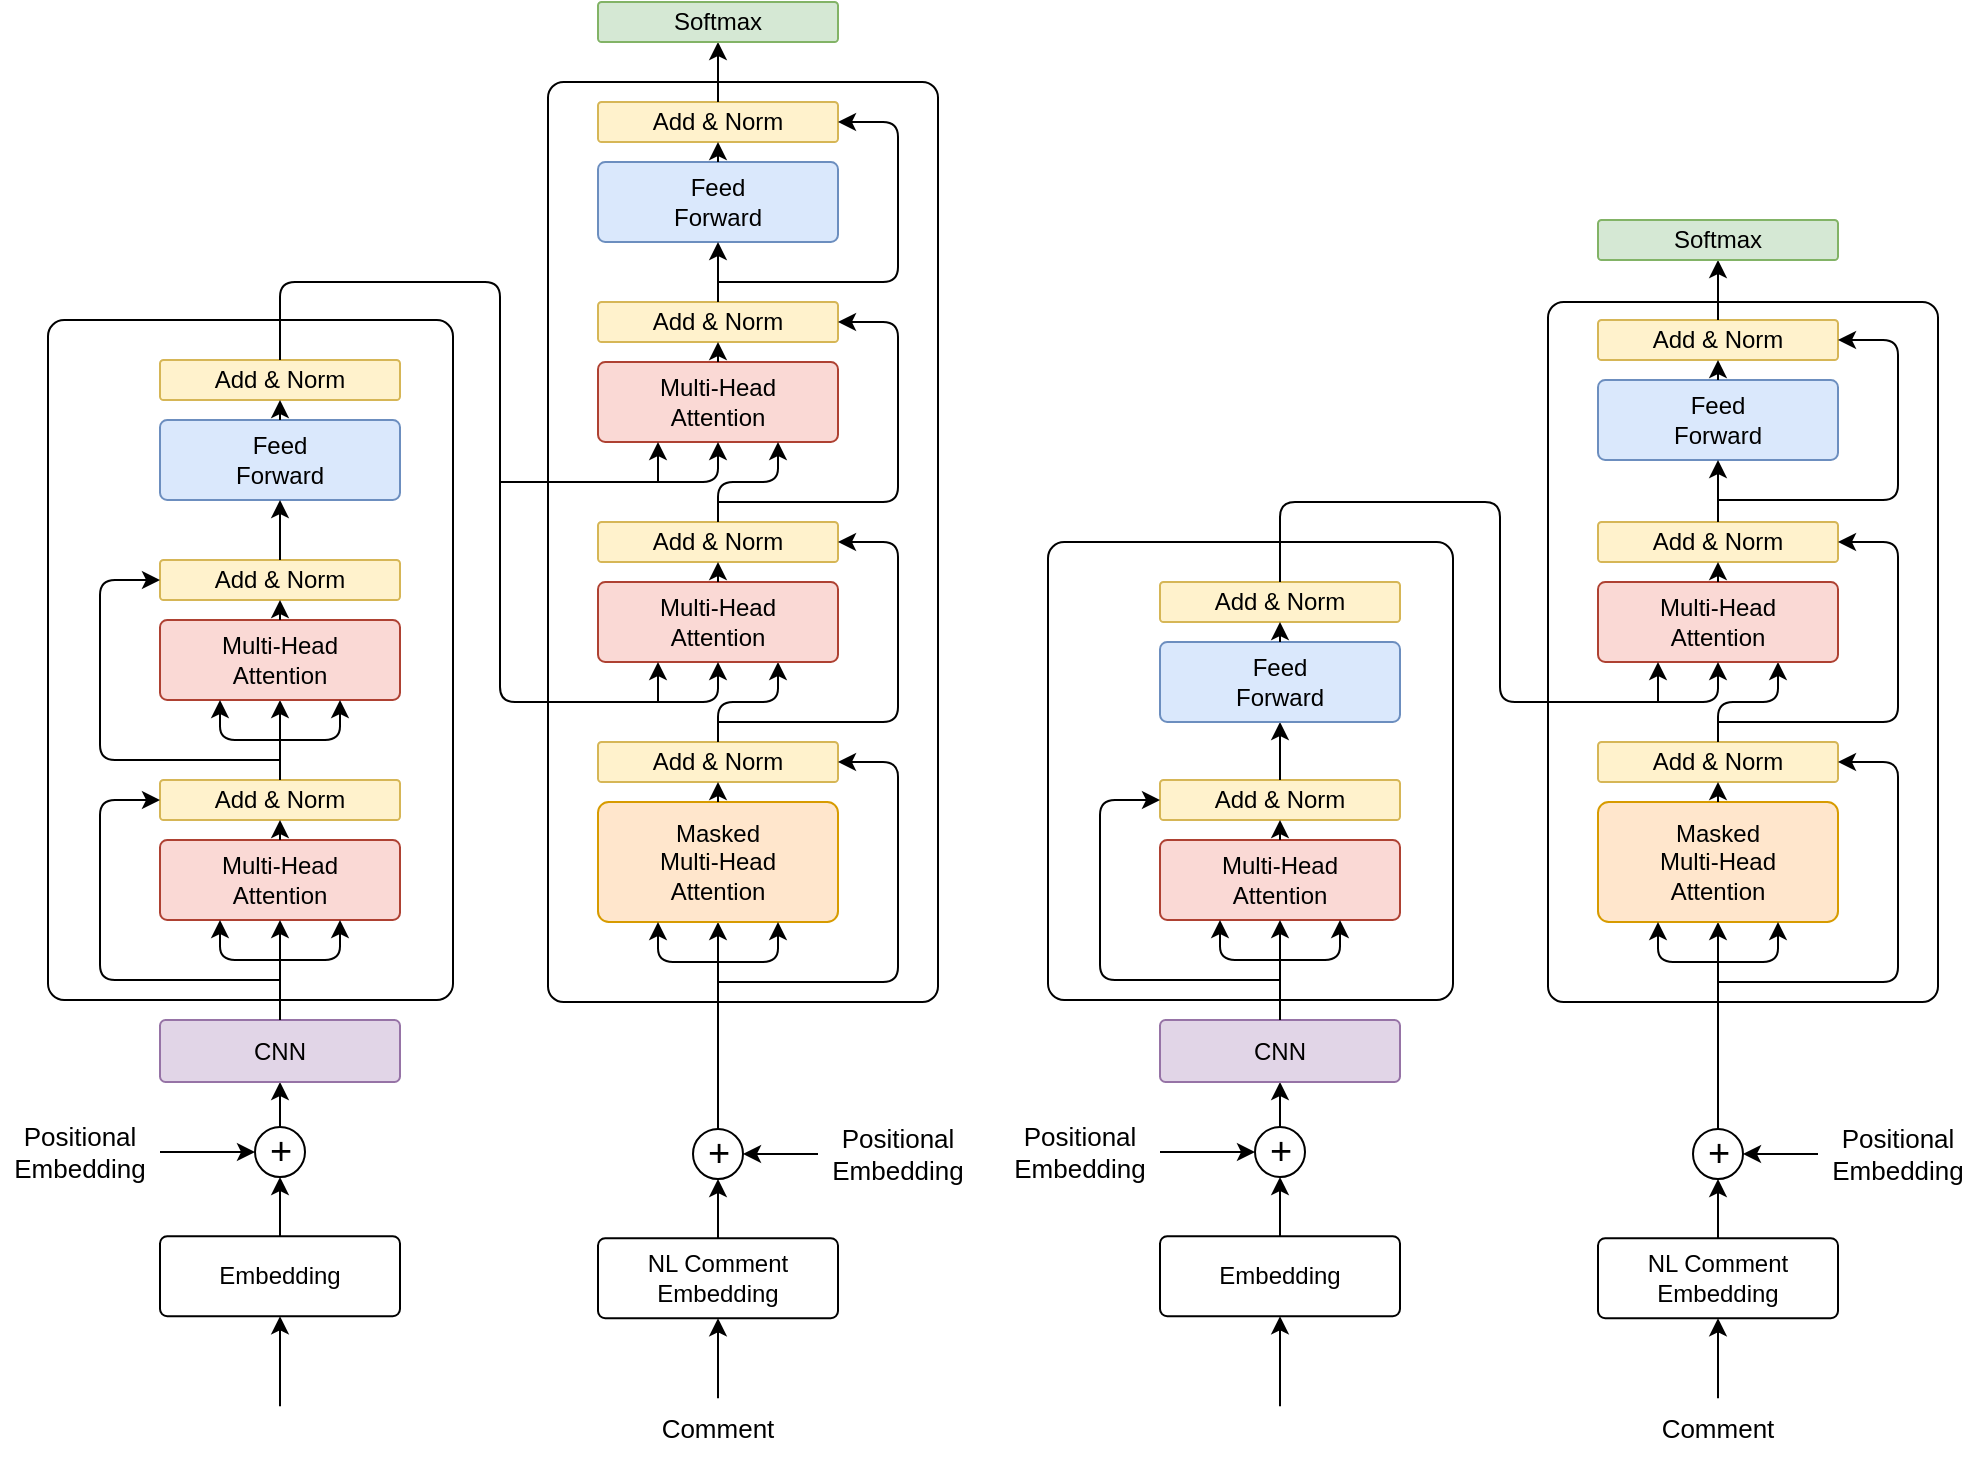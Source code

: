 <mxfile version="17.5.0" type="github">
  <diagram id="C5RBs43oDa-KdzZeNtuy" name="Page-1">
    <mxGraphModel dx="1037" dy="587" grid="1" gridSize="10" guides="1" tooltips="1" connect="1" arrows="1" fold="1" page="1" pageScale="1" pageWidth="827" pageHeight="1169" math="0" shadow="0">
      <root>
        <mxCell id="WIyWlLk6GJQsqaUBKTNV-0" />
        <mxCell id="WIyWlLk6GJQsqaUBKTNV-1" parent="WIyWlLk6GJQsqaUBKTNV-0" />
        <mxCell id="Qt7xFMzCx2u2yuGG2vqX-39" value="" style="rounded=1;whiteSpace=wrap;html=1;fontSize=13;arcSize=4;" parent="WIyWlLk6GJQsqaUBKTNV-1" vertex="1">
          <mxGeometry x="34" y="169" width="202.5" height="340" as="geometry" />
        </mxCell>
        <mxCell id="WIyWlLk6GJQsqaUBKTNV-8" value="" style="rounded=0;html=1;jettySize=auto;orthogonalLoop=1;fontSize=11;endArrow=none;endFill=0;endSize=8;strokeWidth=1;shadow=0;labelBackgroundColor=none;edgeStyle=orthogonalEdgeStyle;startArrow=classic;startFill=1;exitX=0.5;exitY=1;exitDx=0;exitDy=0;" parent="WIyWlLk6GJQsqaUBKTNV-1" source="Qt7xFMzCx2u2yuGG2vqX-2" target="WIyWlLk6GJQsqaUBKTNV-11" edge="1">
          <mxGeometry x="0.333" y="20" relative="1" as="geometry">
            <mxPoint as="offset" />
            <mxPoint x="150" y="615" as="sourcePoint" />
          </mxGeometry>
        </mxCell>
        <mxCell id="WIyWlLk6GJQsqaUBKTNV-11" value="Embedding" style="rounded=1;whiteSpace=wrap;html=1;fontSize=12;glass=0;strokeWidth=1;shadow=0;arcSize=9;" parent="WIyWlLk6GJQsqaUBKTNV-1" vertex="1">
          <mxGeometry x="90" y="627.13" width="120" height="40" as="geometry" />
        </mxCell>
        <mxCell id="Qt7xFMzCx2u2yuGG2vqX-2" value="&lt;font style=&quot;font-size: 19px&quot;&gt;+&lt;/font&gt;" style="ellipse;whiteSpace=wrap;html=1;aspect=fixed;" parent="WIyWlLk6GJQsqaUBKTNV-1" vertex="1">
          <mxGeometry x="137.5" y="572.5" width="25" height="25" as="geometry" />
        </mxCell>
        <mxCell id="Qt7xFMzCx2u2yuGG2vqX-3" value="&lt;div style=&quot;font-size: 13px;&quot;&gt;&lt;span style=&quot;font-size: 13px;&quot;&gt;Positional&lt;/span&gt;&lt;/div&gt;&lt;div style=&quot;font-size: 13px;&quot;&gt;&lt;span style=&quot;font-size: 13px;&quot;&gt;Embedding&lt;/span&gt;&lt;/div&gt;" style="text;html=1;strokeColor=none;fillColor=none;align=center;verticalAlign=middle;whiteSpace=wrap;rounded=0;fontSize=13;" parent="WIyWlLk6GJQsqaUBKTNV-1" vertex="1">
          <mxGeometry x="10" y="570" width="80" height="30" as="geometry" />
        </mxCell>
        <mxCell id="Qt7xFMzCx2u2yuGG2vqX-4" value="" style="endArrow=classic;html=1;rounded=0;fontSize=13;entryX=0;entryY=0.5;entryDx=0;entryDy=0;exitX=1;exitY=0.5;exitDx=0;exitDy=0;" parent="WIyWlLk6GJQsqaUBKTNV-1" source="Qt7xFMzCx2u2yuGG2vqX-3" target="Qt7xFMzCx2u2yuGG2vqX-2" edge="1">
          <mxGeometry width="50" height="50" relative="1" as="geometry">
            <mxPoint y="655" as="sourcePoint" />
            <mxPoint x="50" y="605" as="targetPoint" />
          </mxGeometry>
        </mxCell>
        <mxCell id="Qt7xFMzCx2u2yuGG2vqX-5" value="" style="endArrow=classic;html=1;rounded=0;fontSize=13;exitX=0.5;exitY=0;exitDx=0;exitDy=0;entryX=0.5;entryY=1;entryDx=0;entryDy=0;" parent="WIyWlLk6GJQsqaUBKTNV-1" source="Qt7xFMzCx2u2yuGG2vqX-2" target="Qt7xFMzCx2u2yuGG2vqX-6" edge="1">
          <mxGeometry width="50" height="50" relative="1" as="geometry">
            <mxPoint x="180" y="609" as="sourcePoint" />
            <mxPoint x="150" y="549" as="targetPoint" />
          </mxGeometry>
        </mxCell>
        <mxCell id="Qt7xFMzCx2u2yuGG2vqX-6" value="CNN" style="rounded=1;whiteSpace=wrap;html=1;fontSize=12;glass=0;strokeWidth=1;shadow=0;arcSize=9;imageHeight=24;fillColor=#e1d5e7;strokeColor=#9673a6;" parent="WIyWlLk6GJQsqaUBKTNV-1" vertex="1">
          <mxGeometry x="90" y="519" width="120" height="31" as="geometry" />
        </mxCell>
        <mxCell id="Qt7xFMzCx2u2yuGG2vqX-7" value="Multi-Head&lt;br&gt;Attention" style="rounded=1;whiteSpace=wrap;html=1;fontSize=12;glass=0;strokeWidth=1;shadow=0;arcSize=9;fillColor=#fad9d5;strokeColor=#ae4132;" parent="WIyWlLk6GJQsqaUBKTNV-1" vertex="1">
          <mxGeometry x="90" y="429" width="120" height="40" as="geometry" />
        </mxCell>
        <mxCell id="Qt7xFMzCx2u2yuGG2vqX-9" value="Add &amp;amp; Norm" style="rounded=1;whiteSpace=wrap;html=1;fontSize=12;glass=0;strokeWidth=1;shadow=0;arcSize=9;fillColor=#fff2cc;strokeColor=#d6b656;" parent="WIyWlLk6GJQsqaUBKTNV-1" vertex="1">
          <mxGeometry x="90" y="399" width="120" height="20" as="geometry" />
        </mxCell>
        <mxCell id="Qt7xFMzCx2u2yuGG2vqX-12" value="" style="endArrow=classic;html=1;rounded=0;fontSize=13;exitX=0.5;exitY=0;exitDx=0;exitDy=0;entryX=0.5;entryY=1;entryDx=0;entryDy=0;" parent="WIyWlLk6GJQsqaUBKTNV-1" source="Qt7xFMzCx2u2yuGG2vqX-6" target="Qt7xFMzCx2u2yuGG2vqX-7" edge="1">
          <mxGeometry width="50" height="50" relative="1" as="geometry">
            <mxPoint x="140" y="509" as="sourcePoint" />
            <mxPoint x="190" y="459" as="targetPoint" />
          </mxGeometry>
        </mxCell>
        <mxCell id="Qt7xFMzCx2u2yuGG2vqX-13" value="" style="endArrow=classic;html=1;rounded=0;fontSize=13;exitX=0.5;exitY=0;exitDx=0;exitDy=0;entryX=0.5;entryY=1;entryDx=0;entryDy=0;" parent="WIyWlLk6GJQsqaUBKTNV-1" source="Qt7xFMzCx2u2yuGG2vqX-7" target="Qt7xFMzCx2u2yuGG2vqX-9" edge="1">
          <mxGeometry width="50" height="50" relative="1" as="geometry">
            <mxPoint x="140" y="509" as="sourcePoint" />
            <mxPoint x="190" y="459" as="targetPoint" />
          </mxGeometry>
        </mxCell>
        <mxCell id="Qt7xFMzCx2u2yuGG2vqX-18" value="" style="endArrow=classic;html=1;rounded=0;fontSize=13;exitX=0.5;exitY=0;exitDx=0;exitDy=0;entryX=0.5;entryY=1;entryDx=0;entryDy=0;" parent="WIyWlLk6GJQsqaUBKTNV-1" source="Qt7xFMzCx2u2yuGG2vqX-9" target="Qt7xFMzCx2u2yuGG2vqX-28" edge="1">
          <mxGeometry width="50" height="50" relative="1" as="geometry">
            <mxPoint x="240" y="379" as="sourcePoint" />
            <mxPoint x="150" y="369" as="targetPoint" />
          </mxGeometry>
        </mxCell>
        <mxCell id="Qt7xFMzCx2u2yuGG2vqX-19" value="" style="endArrow=classic;html=1;rounded=1;fontSize=13;entryX=0;entryY=0.5;entryDx=0;entryDy=0;arcSize=15;" parent="WIyWlLk6GJQsqaUBKTNV-1" target="Qt7xFMzCx2u2yuGG2vqX-9" edge="1">
          <mxGeometry width="50" height="50" relative="1" as="geometry">
            <mxPoint x="150" y="499" as="sourcePoint" />
            <mxPoint x="180" y="409" as="targetPoint" />
            <Array as="points">
              <mxPoint x="60" y="499" />
              <mxPoint x="60" y="409" />
            </Array>
          </mxGeometry>
        </mxCell>
        <mxCell id="Qt7xFMzCx2u2yuGG2vqX-21" value="Feed&lt;br&gt;Forward" style="rounded=1;whiteSpace=wrap;html=1;fontSize=12;glass=0;strokeWidth=1;shadow=0;arcSize=9;fillColor=#dae8fc;strokeColor=#6c8ebf;" parent="WIyWlLk6GJQsqaUBKTNV-1" vertex="1">
          <mxGeometry x="90" y="219" width="120" height="40" as="geometry" />
        </mxCell>
        <mxCell id="Qt7xFMzCx2u2yuGG2vqX-22" value="Add &amp;amp; Norm" style="rounded=1;whiteSpace=wrap;html=1;fontSize=12;glass=0;strokeWidth=1;shadow=0;arcSize=9;fillColor=#fff2cc;strokeColor=#d6b656;" parent="WIyWlLk6GJQsqaUBKTNV-1" vertex="1">
          <mxGeometry x="90" y="189" width="120" height="20" as="geometry" />
        </mxCell>
        <mxCell id="Qt7xFMzCx2u2yuGG2vqX-23" value="" style="endArrow=classic;html=1;rounded=0;fontSize=13;exitX=0.5;exitY=0;exitDx=0;exitDy=0;entryX=0.5;entryY=1;entryDx=0;entryDy=0;startSize=2;" parent="WIyWlLk6GJQsqaUBKTNV-1" source="Qt7xFMzCx2u2yuGG2vqX-21" target="Qt7xFMzCx2u2yuGG2vqX-22" edge="1">
          <mxGeometry width="50" height="50" relative="1" as="geometry">
            <mxPoint x="140" y="299" as="sourcePoint" />
            <mxPoint x="190" y="249" as="targetPoint" />
          </mxGeometry>
        </mxCell>
        <mxCell id="Qt7xFMzCx2u2yuGG2vqX-25" value="" style="endArrow=classic;html=1;rounded=1;fontSize=13;entryX=0.75;entryY=1;entryDx=0;entryDy=0;arcSize=15;" parent="WIyWlLk6GJQsqaUBKTNV-1" target="Qt7xFMzCx2u2yuGG2vqX-7" edge="1">
          <mxGeometry width="50" height="50" relative="1" as="geometry">
            <mxPoint x="150" y="489" as="sourcePoint" />
            <mxPoint x="200" y="489" as="targetPoint" />
            <Array as="points">
              <mxPoint x="180" y="489" />
            </Array>
          </mxGeometry>
        </mxCell>
        <mxCell id="Qt7xFMzCx2u2yuGG2vqX-27" value="" style="endArrow=classic;html=1;rounded=1;fontSize=13;entryX=0.25;entryY=1;entryDx=0;entryDy=0;arcSize=15;" parent="WIyWlLk6GJQsqaUBKTNV-1" target="Qt7xFMzCx2u2yuGG2vqX-7" edge="1">
          <mxGeometry width="50" height="50" relative="1" as="geometry">
            <mxPoint x="150" y="489" as="sourcePoint" />
            <mxPoint x="150" y="469" as="targetPoint" />
            <Array as="points">
              <mxPoint x="120" y="489" />
            </Array>
          </mxGeometry>
        </mxCell>
        <mxCell id="Qt7xFMzCx2u2yuGG2vqX-28" value="Multi-Head&lt;br&gt;Attention" style="rounded=1;whiteSpace=wrap;html=1;fontSize=12;glass=0;strokeWidth=1;shadow=0;arcSize=9;fillColor=#fad9d5;strokeColor=#ae4132;" parent="WIyWlLk6GJQsqaUBKTNV-1" vertex="1">
          <mxGeometry x="90" y="319" width="120" height="40" as="geometry" />
        </mxCell>
        <mxCell id="Qt7xFMzCx2u2yuGG2vqX-29" value="Add &amp;amp; Norm" style="rounded=1;whiteSpace=wrap;html=1;fontSize=12;glass=0;strokeWidth=1;shadow=0;arcSize=9;fillColor=#fff2cc;strokeColor=#d6b656;" parent="WIyWlLk6GJQsqaUBKTNV-1" vertex="1">
          <mxGeometry x="90" y="289" width="120" height="20" as="geometry" />
        </mxCell>
        <mxCell id="Qt7xFMzCx2u2yuGG2vqX-30" value="" style="endArrow=classic;html=1;rounded=0;fontSize=13;exitX=0.5;exitY=0;exitDx=0;exitDy=0;entryX=0.5;entryY=1;entryDx=0;entryDy=0;" parent="WIyWlLk6GJQsqaUBKTNV-1" source="Qt7xFMzCx2u2yuGG2vqX-28" target="Qt7xFMzCx2u2yuGG2vqX-29" edge="1">
          <mxGeometry width="50" height="50" relative="1" as="geometry">
            <mxPoint x="140" y="399" as="sourcePoint" />
            <mxPoint x="190" y="349" as="targetPoint" />
          </mxGeometry>
        </mxCell>
        <mxCell id="Qt7xFMzCx2u2yuGG2vqX-31" value="" style="endArrow=classic;html=1;rounded=0;fontSize=13;exitX=0.5;exitY=0;exitDx=0;exitDy=0;entryX=0.5;entryY=1;entryDx=0;entryDy=0;" parent="WIyWlLk6GJQsqaUBKTNV-1" source="Qt7xFMzCx2u2yuGG2vqX-29" target="Qt7xFMzCx2u2yuGG2vqX-21" edge="1">
          <mxGeometry width="50" height="50" relative="1" as="geometry">
            <mxPoint x="240" y="269" as="sourcePoint" />
            <mxPoint x="150" y="259" as="targetPoint" />
          </mxGeometry>
        </mxCell>
        <mxCell id="Qt7xFMzCx2u2yuGG2vqX-32" value="" style="endArrow=classic;html=1;rounded=1;fontSize=13;entryX=0;entryY=0.5;entryDx=0;entryDy=0;arcSize=15;" parent="WIyWlLk6GJQsqaUBKTNV-1" target="Qt7xFMzCx2u2yuGG2vqX-29" edge="1">
          <mxGeometry width="50" height="50" relative="1" as="geometry">
            <mxPoint x="150" y="389" as="sourcePoint" />
            <mxPoint x="180" y="299" as="targetPoint" />
            <Array as="points">
              <mxPoint x="60" y="389" />
              <mxPoint x="60" y="299" />
            </Array>
          </mxGeometry>
        </mxCell>
        <mxCell id="Qt7xFMzCx2u2yuGG2vqX-33" value="" style="endArrow=classic;html=1;rounded=1;fontSize=13;entryX=0.75;entryY=1;entryDx=0;entryDy=0;arcSize=15;" parent="WIyWlLk6GJQsqaUBKTNV-1" target="Qt7xFMzCx2u2yuGG2vqX-28" edge="1">
          <mxGeometry width="50" height="50" relative="1" as="geometry">
            <mxPoint x="150" y="379" as="sourcePoint" />
            <mxPoint x="200" y="379" as="targetPoint" />
            <Array as="points">
              <mxPoint x="180" y="379" />
            </Array>
          </mxGeometry>
        </mxCell>
        <mxCell id="Qt7xFMzCx2u2yuGG2vqX-34" value="" style="endArrow=classic;html=1;rounded=1;fontSize=13;entryX=0.25;entryY=1;entryDx=0;entryDy=0;arcSize=15;" parent="WIyWlLk6GJQsqaUBKTNV-1" target="Qt7xFMzCx2u2yuGG2vqX-28" edge="1">
          <mxGeometry width="50" height="50" relative="1" as="geometry">
            <mxPoint x="150" y="379" as="sourcePoint" />
            <mxPoint x="150" y="359" as="targetPoint" />
            <Array as="points">
              <mxPoint x="120" y="379" />
            </Array>
          </mxGeometry>
        </mxCell>
        <mxCell id="Qt7xFMzCx2u2yuGG2vqX-38" value="" style="endArrow=classic;html=1;rounded=0;fontSize=13;" parent="WIyWlLk6GJQsqaUBKTNV-1" target="WIyWlLk6GJQsqaUBKTNV-11" edge="1">
          <mxGeometry width="50" height="50" relative="1" as="geometry">
            <mxPoint x="150" y="712.13" as="sourcePoint" />
            <mxPoint x="210" y="562.13" as="targetPoint" />
          </mxGeometry>
        </mxCell>
        <mxCell id="Qt7xFMzCx2u2yuGG2vqX-60" value="" style="rounded=1;whiteSpace=wrap;html=1;fontSize=13;arcSize=4;" parent="WIyWlLk6GJQsqaUBKTNV-1" vertex="1">
          <mxGeometry x="284" y="50" width="195" height="460" as="geometry" />
        </mxCell>
        <mxCell id="Qt7xFMzCx2u2yuGG2vqX-61" value="" style="rounded=0;html=1;jettySize=auto;orthogonalLoop=1;fontSize=11;endArrow=none;endFill=0;endSize=8;strokeWidth=1;shadow=0;labelBackgroundColor=none;edgeStyle=orthogonalEdgeStyle;startArrow=classic;startFill=1;exitX=0.5;exitY=1;exitDx=0;exitDy=0;" parent="WIyWlLk6GJQsqaUBKTNV-1" source="Qt7xFMzCx2u2yuGG2vqX-63" target="Qt7xFMzCx2u2yuGG2vqX-62" edge="1">
          <mxGeometry x="0.333" y="20" relative="1" as="geometry">
            <mxPoint as="offset" />
            <mxPoint x="369" y="616" as="sourcePoint" />
          </mxGeometry>
        </mxCell>
        <mxCell id="Qt7xFMzCx2u2yuGG2vqX-62" value="NL Comment&lt;br&gt;Embedding" style="rounded=1;whiteSpace=wrap;html=1;fontSize=12;glass=0;strokeWidth=1;shadow=0;arcSize=9;" parent="WIyWlLk6GJQsqaUBKTNV-1" vertex="1">
          <mxGeometry x="309" y="628.13" width="120" height="40" as="geometry" />
        </mxCell>
        <mxCell id="Qt7xFMzCx2u2yuGG2vqX-63" value="&lt;font style=&quot;font-size: 19px&quot;&gt;+&lt;/font&gt;" style="ellipse;whiteSpace=wrap;html=1;aspect=fixed;" parent="WIyWlLk6GJQsqaUBKTNV-1" vertex="1">
          <mxGeometry x="356.5" y="573.5" width="25" height="25" as="geometry" />
        </mxCell>
        <mxCell id="Qt7xFMzCx2u2yuGG2vqX-64" value="&lt;div style=&quot;font-size: 13px;&quot;&gt;&lt;span style=&quot;font-size: 13px;&quot;&gt;Positional&lt;/span&gt;&lt;/div&gt;&lt;div style=&quot;font-size: 13px;&quot;&gt;&lt;span style=&quot;font-size: 13px;&quot;&gt;Embedding&lt;/span&gt;&lt;/div&gt;" style="text;html=1;strokeColor=none;fillColor=none;align=center;verticalAlign=middle;whiteSpace=wrap;rounded=0;fontSize=13;" parent="WIyWlLk6GJQsqaUBKTNV-1" vertex="1">
          <mxGeometry x="419" y="571" width="80" height="30" as="geometry" />
        </mxCell>
        <mxCell id="Qt7xFMzCx2u2yuGG2vqX-65" value="" style="endArrow=classic;html=1;rounded=0;fontSize=13;entryX=1;entryY=0.5;entryDx=0;entryDy=0;exitX=0;exitY=0.5;exitDx=0;exitDy=0;" parent="WIyWlLk6GJQsqaUBKTNV-1" source="Qt7xFMzCx2u2yuGG2vqX-64" target="Qt7xFMzCx2u2yuGG2vqX-63" edge="1">
          <mxGeometry width="50" height="50" relative="1" as="geometry">
            <mxPoint x="219" y="656" as="sourcePoint" />
            <mxPoint x="269" y="606" as="targetPoint" />
          </mxGeometry>
        </mxCell>
        <mxCell id="Qt7xFMzCx2u2yuGG2vqX-66" value="" style="endArrow=classic;html=1;rounded=0;fontSize=13;exitX=0.5;exitY=0;exitDx=0;exitDy=0;entryX=0.5;entryY=1;entryDx=0;entryDy=0;" parent="WIyWlLk6GJQsqaUBKTNV-1" source="Qt7xFMzCx2u2yuGG2vqX-63" target="Qt7xFMzCx2u2yuGG2vqX-68" edge="1">
          <mxGeometry width="50" height="50" relative="1" as="geometry">
            <mxPoint x="399" y="610" as="sourcePoint" />
            <mxPoint x="369" y="560" as="targetPoint" />
          </mxGeometry>
        </mxCell>
        <mxCell id="Qt7xFMzCx2u2yuGG2vqX-68" value="Masked&lt;br&gt;Multi-Head&lt;br&gt;Attention" style="rounded=1;whiteSpace=wrap;html=1;fontSize=12;glass=0;strokeWidth=1;shadow=0;arcSize=9;fillColor=#ffe6cc;strokeColor=#d79b00;" parent="WIyWlLk6GJQsqaUBKTNV-1" vertex="1">
          <mxGeometry x="309" y="410" width="120" height="60" as="geometry" />
        </mxCell>
        <mxCell id="Qt7xFMzCx2u2yuGG2vqX-69" value="Add &amp;amp; Norm" style="rounded=1;whiteSpace=wrap;html=1;fontSize=12;glass=0;strokeWidth=1;shadow=0;arcSize=9;fillColor=#fff2cc;strokeColor=#d6b656;" parent="WIyWlLk6GJQsqaUBKTNV-1" vertex="1">
          <mxGeometry x="309" y="380" width="120" height="20" as="geometry" />
        </mxCell>
        <mxCell id="Qt7xFMzCx2u2yuGG2vqX-71" value="" style="endArrow=classic;html=1;rounded=0;fontSize=13;exitX=0.5;exitY=0;exitDx=0;exitDy=0;entryX=0.5;entryY=1;entryDx=0;entryDy=0;" parent="WIyWlLk6GJQsqaUBKTNV-1" source="Qt7xFMzCx2u2yuGG2vqX-68" target="Qt7xFMzCx2u2yuGG2vqX-69" edge="1">
          <mxGeometry width="50" height="50" relative="1" as="geometry">
            <mxPoint x="369" y="410" as="sourcePoint" />
            <mxPoint x="409" y="440" as="targetPoint" />
          </mxGeometry>
        </mxCell>
        <mxCell id="Qt7xFMzCx2u2yuGG2vqX-72" value="" style="endArrow=classic;html=1;rounded=1;fontSize=13;exitX=0.5;exitY=0;exitDx=0;exitDy=0;entryX=0.75;entryY=1;entryDx=0;entryDy=0;arcSize=15;" parent="WIyWlLk6GJQsqaUBKTNV-1" source="Qt7xFMzCx2u2yuGG2vqX-69" target="Qt7xFMzCx2u2yuGG2vqX-79" edge="1">
          <mxGeometry width="50" height="50" relative="1" as="geometry">
            <mxPoint x="459" y="360" as="sourcePoint" />
            <mxPoint x="369" y="350" as="targetPoint" />
            <Array as="points">
              <mxPoint x="369" y="360" />
              <mxPoint x="399" y="360" />
            </Array>
          </mxGeometry>
        </mxCell>
        <mxCell id="Qt7xFMzCx2u2yuGG2vqX-73" value="" style="endArrow=classic;html=1;rounded=1;fontSize=13;entryX=1;entryY=0.5;entryDx=0;entryDy=0;arcSize=15;" parent="WIyWlLk6GJQsqaUBKTNV-1" target="Qt7xFMzCx2u2yuGG2vqX-69" edge="1">
          <mxGeometry width="50" height="50" relative="1" as="geometry">
            <mxPoint x="369.0" y="500" as="sourcePoint" />
            <mxPoint x="399" y="410" as="targetPoint" />
            <Array as="points">
              <mxPoint x="459" y="500" />
              <mxPoint x="459" y="390" />
            </Array>
          </mxGeometry>
        </mxCell>
        <mxCell id="Qt7xFMzCx2u2yuGG2vqX-74" value="Feed&lt;br&gt;Forward" style="rounded=1;whiteSpace=wrap;html=1;fontSize=12;glass=0;strokeWidth=1;shadow=0;arcSize=9;fillColor=#dae8fc;strokeColor=#6c8ebf;" parent="WIyWlLk6GJQsqaUBKTNV-1" vertex="1">
          <mxGeometry x="309" y="90" width="120" height="40" as="geometry" />
        </mxCell>
        <mxCell id="Qt7xFMzCx2u2yuGG2vqX-75" value="Add &amp;amp; Norm" style="rounded=1;whiteSpace=wrap;html=1;fontSize=12;glass=0;strokeWidth=1;shadow=0;arcSize=9;fillColor=#fff2cc;strokeColor=#d6b656;" parent="WIyWlLk6GJQsqaUBKTNV-1" vertex="1">
          <mxGeometry x="309" y="60" width="120" height="20" as="geometry" />
        </mxCell>
        <mxCell id="Qt7xFMzCx2u2yuGG2vqX-76" value="" style="endArrow=classic;html=1;rounded=0;fontSize=13;exitX=0.5;exitY=0;exitDx=0;exitDy=0;entryX=0.5;entryY=1;entryDx=0;entryDy=0;" parent="WIyWlLk6GJQsqaUBKTNV-1" source="Qt7xFMzCx2u2yuGG2vqX-74" target="Qt7xFMzCx2u2yuGG2vqX-75" edge="1">
          <mxGeometry width="50" height="50" relative="1" as="geometry">
            <mxPoint x="359" y="170" as="sourcePoint" />
            <mxPoint x="409" y="120" as="targetPoint" />
          </mxGeometry>
        </mxCell>
        <mxCell id="Qt7xFMzCx2u2yuGG2vqX-77" value="" style="endArrow=classic;html=1;rounded=1;fontSize=13;entryX=0.75;entryY=1;entryDx=0;entryDy=0;arcSize=15;" parent="WIyWlLk6GJQsqaUBKTNV-1" target="Qt7xFMzCx2u2yuGG2vqX-68" edge="1">
          <mxGeometry width="50" height="50" relative="1" as="geometry">
            <mxPoint x="369.0" y="490" as="sourcePoint" />
            <mxPoint x="419" y="490" as="targetPoint" />
            <Array as="points">
              <mxPoint x="399" y="490" />
            </Array>
          </mxGeometry>
        </mxCell>
        <mxCell id="Qt7xFMzCx2u2yuGG2vqX-78" value="" style="endArrow=classic;html=1;rounded=1;fontSize=13;entryX=0.25;entryY=1;entryDx=0;entryDy=0;arcSize=15;" parent="WIyWlLk6GJQsqaUBKTNV-1" target="Qt7xFMzCx2u2yuGG2vqX-68" edge="1">
          <mxGeometry width="50" height="50" relative="1" as="geometry">
            <mxPoint x="369.0" y="490" as="sourcePoint" />
            <mxPoint x="369" y="470" as="targetPoint" />
            <Array as="points">
              <mxPoint x="339" y="490" />
            </Array>
          </mxGeometry>
        </mxCell>
        <mxCell id="Qt7xFMzCx2u2yuGG2vqX-79" value="Multi-Head&lt;br&gt;Attention" style="rounded=1;whiteSpace=wrap;html=1;fontSize=12;glass=0;strokeWidth=1;shadow=0;arcSize=9;fillColor=#fad9d5;strokeColor=#ae4132;" parent="WIyWlLk6GJQsqaUBKTNV-1" vertex="1">
          <mxGeometry x="309" y="300" width="120" height="40" as="geometry" />
        </mxCell>
        <mxCell id="Qt7xFMzCx2u2yuGG2vqX-80" value="Add &amp;amp; Norm" style="rounded=1;whiteSpace=wrap;html=1;fontSize=12;glass=0;strokeWidth=1;shadow=0;arcSize=9;fillColor=#fff2cc;strokeColor=#d6b656;" parent="WIyWlLk6GJQsqaUBKTNV-1" vertex="1">
          <mxGeometry x="309" y="270" width="120" height="20" as="geometry" />
        </mxCell>
        <mxCell id="Qt7xFMzCx2u2yuGG2vqX-81" value="" style="endArrow=classic;html=1;rounded=0;fontSize=13;exitX=0.5;exitY=0;exitDx=0;exitDy=0;entryX=0.5;entryY=1;entryDx=0;entryDy=0;" parent="WIyWlLk6GJQsqaUBKTNV-1" source="Qt7xFMzCx2u2yuGG2vqX-79" target="Qt7xFMzCx2u2yuGG2vqX-80" edge="1">
          <mxGeometry width="50" height="50" relative="1" as="geometry">
            <mxPoint x="359" y="380" as="sourcePoint" />
            <mxPoint x="409" y="330" as="targetPoint" />
          </mxGeometry>
        </mxCell>
        <mxCell id="Qt7xFMzCx2u2yuGG2vqX-83" value="" style="endArrow=classic;html=1;rounded=1;fontSize=13;arcSize=15;" parent="WIyWlLk6GJQsqaUBKTNV-1" edge="1">
          <mxGeometry width="50" height="50" relative="1" as="geometry">
            <mxPoint x="369.0" y="370" as="sourcePoint" />
            <mxPoint x="429" y="280" as="targetPoint" />
            <Array as="points">
              <mxPoint x="459" y="370" />
              <mxPoint x="459" y="280" />
            </Array>
          </mxGeometry>
        </mxCell>
        <mxCell id="Qt7xFMzCx2u2yuGG2vqX-85" value="" style="endArrow=classic;html=1;fontSize=13;exitX=0.5;exitY=0;exitDx=0;exitDy=0;entryX=0.5;entryY=1;entryDx=0;entryDy=0;edgeStyle=orthogonalEdgeStyle;rounded=1;arcSize=15;" parent="WIyWlLk6GJQsqaUBKTNV-1" source="Qt7xFMzCx2u2yuGG2vqX-22" target="Qt7xFMzCx2u2yuGG2vqX-79" edge="1">
          <mxGeometry width="50" height="50" relative="1" as="geometry">
            <mxPoint x="414.0" y="360" as="sourcePoint" />
            <mxPoint x="354" y="340" as="targetPoint" />
            <Array as="points">
              <mxPoint x="150" y="150" />
              <mxPoint x="260" y="150" />
              <mxPoint x="260" y="360" />
              <mxPoint x="369" y="360" />
            </Array>
          </mxGeometry>
        </mxCell>
        <mxCell id="Qt7xFMzCx2u2yuGG2vqX-86" value="" style="endArrow=classic;html=1;rounded=0;fontSize=13;exitX=0.5;exitY=0;exitDx=0;exitDy=0;" parent="WIyWlLk6GJQsqaUBKTNV-1" source="Qt7xFMzCx2u2yuGG2vqX-87" target="Qt7xFMzCx2u2yuGG2vqX-62" edge="1">
          <mxGeometry width="50" height="50" relative="1" as="geometry">
            <mxPoint x="369.0" y="713.13" as="sourcePoint" />
            <mxPoint x="429" y="563.13" as="targetPoint" />
          </mxGeometry>
        </mxCell>
        <mxCell id="Qt7xFMzCx2u2yuGG2vqX-87" value="Comment" style="text;html=1;strokeColor=none;fillColor=none;align=center;verticalAlign=middle;whiteSpace=wrap;rounded=0;fontSize=13;" parent="WIyWlLk6GJQsqaUBKTNV-1" vertex="1">
          <mxGeometry x="339" y="708.13" width="60" height="30" as="geometry" />
        </mxCell>
        <mxCell id="Qt7xFMzCx2u2yuGG2vqX-89" value="Multi-Head&lt;br&gt;Attention" style="rounded=1;whiteSpace=wrap;html=1;fontSize=12;glass=0;strokeWidth=1;shadow=0;arcSize=9;fillColor=#fad9d5;strokeColor=#ae4132;" parent="WIyWlLk6GJQsqaUBKTNV-1" vertex="1">
          <mxGeometry x="309" y="190" width="120" height="40" as="geometry" />
        </mxCell>
        <mxCell id="Qt7xFMzCx2u2yuGG2vqX-90" value="Add &amp;amp; Norm" style="rounded=1;whiteSpace=wrap;html=1;fontSize=12;glass=0;strokeWidth=1;shadow=0;arcSize=9;fillColor=#fff2cc;strokeColor=#d6b656;" parent="WIyWlLk6GJQsqaUBKTNV-1" vertex="1">
          <mxGeometry x="309" y="160" width="120" height="20" as="geometry" />
        </mxCell>
        <mxCell id="Qt7xFMzCx2u2yuGG2vqX-91" value="" style="endArrow=classic;html=1;rounded=0;fontSize=13;exitX=0.5;exitY=0;exitDx=0;exitDy=0;entryX=0.5;entryY=1;entryDx=0;entryDy=0;" parent="WIyWlLk6GJQsqaUBKTNV-1" source="Qt7xFMzCx2u2yuGG2vqX-89" target="Qt7xFMzCx2u2yuGG2vqX-90" edge="1">
          <mxGeometry width="50" height="50" relative="1" as="geometry">
            <mxPoint x="359" y="270" as="sourcePoint" />
            <mxPoint x="409" y="220" as="targetPoint" />
          </mxGeometry>
        </mxCell>
        <mxCell id="Qt7xFMzCx2u2yuGG2vqX-92" value="" style="endArrow=classic;html=1;rounded=1;fontSize=13;arcSize=15;" parent="WIyWlLk6GJQsqaUBKTNV-1" edge="1">
          <mxGeometry width="50" height="50" relative="1" as="geometry">
            <mxPoint x="369.0" y="260" as="sourcePoint" />
            <mxPoint x="429" y="170" as="targetPoint" />
            <Array as="points">
              <mxPoint x="459" y="260" />
              <mxPoint x="459" y="170" />
            </Array>
          </mxGeometry>
        </mxCell>
        <mxCell id="Qt7xFMzCx2u2yuGG2vqX-95" value="" style="endArrow=classic;html=1;rounded=0;fontSize=13;exitX=0.5;exitY=0;exitDx=0;exitDy=0;entryX=0.5;entryY=1;entryDx=0;entryDy=0;" parent="WIyWlLk6GJQsqaUBKTNV-1" source="Qt7xFMzCx2u2yuGG2vqX-90" target="Qt7xFMzCx2u2yuGG2vqX-74" edge="1">
          <mxGeometry width="50" height="50" relative="1" as="geometry">
            <mxPoint x="459" y="220" as="sourcePoint" />
            <mxPoint x="509" y="170" as="targetPoint" />
          </mxGeometry>
        </mxCell>
        <mxCell id="Qt7xFMzCx2u2yuGG2vqX-96" value="" style="endArrow=classic;html=1;rounded=1;fontSize=13;arcSize=15;" parent="WIyWlLk6GJQsqaUBKTNV-1" edge="1">
          <mxGeometry width="50" height="50" relative="1" as="geometry">
            <mxPoint x="369" y="150" as="sourcePoint" />
            <mxPoint x="429" y="70" as="targetPoint" />
            <Array as="points">
              <mxPoint x="459" y="150" />
              <mxPoint x="459" y="70" />
            </Array>
          </mxGeometry>
        </mxCell>
        <mxCell id="Qt7xFMzCx2u2yuGG2vqX-97" value="" style="endArrow=classic;html=1;rounded=0;fontSize=13;entryX=0.5;entryY=1;entryDx=0;entryDy=0;" parent="WIyWlLk6GJQsqaUBKTNV-1" target="Qt7xFMzCx2u2yuGG2vqX-98" edge="1">
          <mxGeometry width="50" height="50" relative="1" as="geometry">
            <mxPoint x="369" y="60" as="sourcePoint" />
            <mxPoint x="369" as="targetPoint" />
          </mxGeometry>
        </mxCell>
        <mxCell id="Qt7xFMzCx2u2yuGG2vqX-98" value="Softmax" style="rounded=1;whiteSpace=wrap;html=1;fontSize=12;glass=0;strokeWidth=1;shadow=0;arcSize=9;fillColor=#d5e8d4;strokeColor=#82b366;" parent="WIyWlLk6GJQsqaUBKTNV-1" vertex="1">
          <mxGeometry x="309" y="10" width="120" height="20" as="geometry" />
        </mxCell>
        <mxCell id="Qt7xFMzCx2u2yuGG2vqX-103" value="" style="endArrow=classic;html=1;rounded=0;fontSize=13;entryX=0.25;entryY=1;entryDx=0;entryDy=0;" parent="WIyWlLk6GJQsqaUBKTNV-1" target="Qt7xFMzCx2u2yuGG2vqX-79" edge="1">
          <mxGeometry width="50" height="50" relative="1" as="geometry">
            <mxPoint x="339" y="360" as="sourcePoint" />
            <mxPoint x="354" y="330" as="targetPoint" />
          </mxGeometry>
        </mxCell>
        <mxCell id="Qt7xFMzCx2u2yuGG2vqX-107" value="" style="endArrow=classic;html=1;rounded=1;fontSize=13;entryX=0.75;entryY=1;entryDx=0;entryDy=0;arcSize=15;" parent="WIyWlLk6GJQsqaUBKTNV-1" source="Qt7xFMzCx2u2yuGG2vqX-80" target="Qt7xFMzCx2u2yuGG2vqX-89" edge="1">
          <mxGeometry width="50" height="50" relative="1" as="geometry">
            <mxPoint x="379" y="390" as="sourcePoint" />
            <mxPoint x="409" y="350" as="targetPoint" />
            <Array as="points">
              <mxPoint x="369" y="250" />
              <mxPoint x="399" y="250" />
            </Array>
          </mxGeometry>
        </mxCell>
        <mxCell id="Qt7xFMzCx2u2yuGG2vqX-108" value="" style="endArrow=classic;html=1;rounded=0;fontSize=13;entryX=0.25;entryY=1;entryDx=0;entryDy=0;" parent="WIyWlLk6GJQsqaUBKTNV-1" target="Qt7xFMzCx2u2yuGG2vqX-89" edge="1">
          <mxGeometry width="50" height="50" relative="1" as="geometry">
            <mxPoint x="339" y="250" as="sourcePoint" />
            <mxPoint x="349" y="350" as="targetPoint" />
          </mxGeometry>
        </mxCell>
        <mxCell id="Qt7xFMzCx2u2yuGG2vqX-109" value="" style="endArrow=classic;html=1;rounded=1;fontSize=13;elbow=vertical;entryX=0.5;entryY=1;entryDx=0;entryDy=0;arcSize=15;" parent="WIyWlLk6GJQsqaUBKTNV-1" target="Qt7xFMzCx2u2yuGG2vqX-89" edge="1">
          <mxGeometry width="50" height="50" relative="1" as="geometry">
            <mxPoint x="260" y="250" as="sourcePoint" />
            <mxPoint x="224" y="270" as="targetPoint" />
            <Array as="points">
              <mxPoint x="369" y="250" />
            </Array>
          </mxGeometry>
        </mxCell>
        <mxCell id="Qt7xFMzCx2u2yuGG2vqX-112" value="" style="rounded=1;whiteSpace=wrap;html=1;fontSize=13;arcSize=4;" parent="WIyWlLk6GJQsqaUBKTNV-1" vertex="1">
          <mxGeometry x="534" y="280" width="202.5" height="229" as="geometry" />
        </mxCell>
        <mxCell id="Qt7xFMzCx2u2yuGG2vqX-113" value="" style="rounded=0;html=1;jettySize=auto;orthogonalLoop=1;fontSize=11;endArrow=none;endFill=0;endSize=8;strokeWidth=1;shadow=0;labelBackgroundColor=none;edgeStyle=orthogonalEdgeStyle;startArrow=classic;startFill=1;exitX=0.5;exitY=1;exitDx=0;exitDy=0;" parent="WIyWlLk6GJQsqaUBKTNV-1" source="Qt7xFMzCx2u2yuGG2vqX-115" target="Qt7xFMzCx2u2yuGG2vqX-114" edge="1">
          <mxGeometry x="0.333" y="20" relative="1" as="geometry">
            <mxPoint as="offset" />
            <mxPoint x="650" y="615" as="sourcePoint" />
          </mxGeometry>
        </mxCell>
        <mxCell id="Qt7xFMzCx2u2yuGG2vqX-114" value="Embedding" style="rounded=1;whiteSpace=wrap;html=1;fontSize=12;glass=0;strokeWidth=1;shadow=0;arcSize=9;" parent="WIyWlLk6GJQsqaUBKTNV-1" vertex="1">
          <mxGeometry x="590" y="627.13" width="120" height="40" as="geometry" />
        </mxCell>
        <mxCell id="Qt7xFMzCx2u2yuGG2vqX-115" value="&lt;font style=&quot;font-size: 19px&quot;&gt;+&lt;/font&gt;" style="ellipse;whiteSpace=wrap;html=1;aspect=fixed;" parent="WIyWlLk6GJQsqaUBKTNV-1" vertex="1">
          <mxGeometry x="637.5" y="572.5" width="25" height="25" as="geometry" />
        </mxCell>
        <mxCell id="Qt7xFMzCx2u2yuGG2vqX-116" value="&lt;div style=&quot;font-size: 13px;&quot;&gt;&lt;span style=&quot;font-size: 13px;&quot;&gt;Positional&lt;/span&gt;&lt;/div&gt;&lt;div style=&quot;font-size: 13px;&quot;&gt;&lt;span style=&quot;font-size: 13px;&quot;&gt;Embedding&lt;/span&gt;&lt;/div&gt;" style="text;html=1;strokeColor=none;fillColor=none;align=center;verticalAlign=middle;whiteSpace=wrap;rounded=0;fontSize=13;" parent="WIyWlLk6GJQsqaUBKTNV-1" vertex="1">
          <mxGeometry x="510" y="570" width="80" height="30" as="geometry" />
        </mxCell>
        <mxCell id="Qt7xFMzCx2u2yuGG2vqX-117" value="" style="endArrow=classic;html=1;rounded=0;fontSize=13;entryX=0;entryY=0.5;entryDx=0;entryDy=0;exitX=1;exitY=0.5;exitDx=0;exitDy=0;" parent="WIyWlLk6GJQsqaUBKTNV-1" source="Qt7xFMzCx2u2yuGG2vqX-116" target="Qt7xFMzCx2u2yuGG2vqX-115" edge="1">
          <mxGeometry width="50" height="50" relative="1" as="geometry">
            <mxPoint x="500" y="655" as="sourcePoint" />
            <mxPoint x="550" y="605" as="targetPoint" />
          </mxGeometry>
        </mxCell>
        <mxCell id="Qt7xFMzCx2u2yuGG2vqX-118" value="" style="endArrow=classic;html=1;rounded=0;fontSize=13;exitX=0.5;exitY=0;exitDx=0;exitDy=0;entryX=0.5;entryY=1;entryDx=0;entryDy=0;" parent="WIyWlLk6GJQsqaUBKTNV-1" source="Qt7xFMzCx2u2yuGG2vqX-115" target="Qt7xFMzCx2u2yuGG2vqX-119" edge="1">
          <mxGeometry width="50" height="50" relative="1" as="geometry">
            <mxPoint x="680" y="609" as="sourcePoint" />
            <mxPoint x="650" y="549" as="targetPoint" />
          </mxGeometry>
        </mxCell>
        <mxCell id="Qt7xFMzCx2u2yuGG2vqX-119" value="CNN" style="rounded=1;whiteSpace=wrap;html=1;fontSize=12;glass=0;strokeWidth=1;shadow=0;arcSize=9;imageHeight=24;fillColor=#e1d5e7;strokeColor=#9673a6;" parent="WIyWlLk6GJQsqaUBKTNV-1" vertex="1">
          <mxGeometry x="590" y="519" width="120" height="31" as="geometry" />
        </mxCell>
        <mxCell id="Qt7xFMzCx2u2yuGG2vqX-120" value="Multi-Head&lt;br&gt;Attention" style="rounded=1;whiteSpace=wrap;html=1;fontSize=12;glass=0;strokeWidth=1;shadow=0;arcSize=9;fillColor=#fad9d5;strokeColor=#ae4132;" parent="WIyWlLk6GJQsqaUBKTNV-1" vertex="1">
          <mxGeometry x="590" y="429" width="120" height="40" as="geometry" />
        </mxCell>
        <mxCell id="Qt7xFMzCx2u2yuGG2vqX-121" value="Add &amp;amp; Norm" style="rounded=1;whiteSpace=wrap;html=1;fontSize=12;glass=0;strokeWidth=1;shadow=0;arcSize=9;fillColor=#fff2cc;strokeColor=#d6b656;" parent="WIyWlLk6GJQsqaUBKTNV-1" vertex="1">
          <mxGeometry x="590" y="399" width="120" height="20" as="geometry" />
        </mxCell>
        <mxCell id="Qt7xFMzCx2u2yuGG2vqX-122" value="" style="endArrow=classic;html=1;rounded=0;fontSize=13;exitX=0.5;exitY=0;exitDx=0;exitDy=0;entryX=0.5;entryY=1;entryDx=0;entryDy=0;" parent="WIyWlLk6GJQsqaUBKTNV-1" source="Qt7xFMzCx2u2yuGG2vqX-119" target="Qt7xFMzCx2u2yuGG2vqX-120" edge="1">
          <mxGeometry width="50" height="50" relative="1" as="geometry">
            <mxPoint x="640" y="509" as="sourcePoint" />
            <mxPoint x="690" y="459" as="targetPoint" />
          </mxGeometry>
        </mxCell>
        <mxCell id="Qt7xFMzCx2u2yuGG2vqX-123" value="" style="endArrow=classic;html=1;rounded=0;fontSize=13;exitX=0.5;exitY=0;exitDx=0;exitDy=0;entryX=0.5;entryY=1;entryDx=0;entryDy=0;" parent="WIyWlLk6GJQsqaUBKTNV-1" source="Qt7xFMzCx2u2yuGG2vqX-120" target="Qt7xFMzCx2u2yuGG2vqX-121" edge="1">
          <mxGeometry width="50" height="50" relative="1" as="geometry">
            <mxPoint x="640" y="509" as="sourcePoint" />
            <mxPoint x="690" y="459" as="targetPoint" />
          </mxGeometry>
        </mxCell>
        <mxCell id="Qt7xFMzCx2u2yuGG2vqX-124" value="" style="endArrow=classic;html=1;rounded=0;fontSize=13;exitX=0.5;exitY=0;exitDx=0;exitDy=0;entryX=0.5;entryY=1;entryDx=0;entryDy=0;" parent="WIyWlLk6GJQsqaUBKTNV-1" source="Qt7xFMzCx2u2yuGG2vqX-121" target="Qt7xFMzCx2u2yuGG2vqX-126" edge="1">
          <mxGeometry width="50" height="50" relative="1" as="geometry">
            <mxPoint x="740" y="379" as="sourcePoint" />
            <mxPoint x="650" y="359" as="targetPoint" />
          </mxGeometry>
        </mxCell>
        <mxCell id="Qt7xFMzCx2u2yuGG2vqX-125" value="" style="endArrow=classic;html=1;rounded=1;fontSize=13;entryX=0;entryY=0.5;entryDx=0;entryDy=0;arcSize=15;" parent="WIyWlLk6GJQsqaUBKTNV-1" target="Qt7xFMzCx2u2yuGG2vqX-121" edge="1">
          <mxGeometry width="50" height="50" relative="1" as="geometry">
            <mxPoint x="650" y="499" as="sourcePoint" />
            <mxPoint x="680" y="409" as="targetPoint" />
            <Array as="points">
              <mxPoint x="560" y="499" />
              <mxPoint x="560" y="409" />
            </Array>
          </mxGeometry>
        </mxCell>
        <mxCell id="Qt7xFMzCx2u2yuGG2vqX-126" value="Feed&lt;br&gt;Forward" style="rounded=1;whiteSpace=wrap;html=1;fontSize=12;glass=0;strokeWidth=1;shadow=0;arcSize=9;fillColor=#dae8fc;strokeColor=#6c8ebf;" parent="WIyWlLk6GJQsqaUBKTNV-1" vertex="1">
          <mxGeometry x="590" y="330" width="120" height="40" as="geometry" />
        </mxCell>
        <mxCell id="Qt7xFMzCx2u2yuGG2vqX-127" value="Add &amp;amp; Norm" style="rounded=1;whiteSpace=wrap;html=1;fontSize=12;glass=0;strokeWidth=1;shadow=0;arcSize=9;fillColor=#fff2cc;strokeColor=#d6b656;" parent="WIyWlLk6GJQsqaUBKTNV-1" vertex="1">
          <mxGeometry x="590" y="300" width="120" height="20" as="geometry" />
        </mxCell>
        <mxCell id="Qt7xFMzCx2u2yuGG2vqX-128" value="" style="endArrow=classic;html=1;rounded=0;fontSize=13;exitX=0.5;exitY=0;exitDx=0;exitDy=0;entryX=0.5;entryY=1;entryDx=0;entryDy=0;startSize=2;" parent="WIyWlLk6GJQsqaUBKTNV-1" source="Qt7xFMzCx2u2yuGG2vqX-126" target="Qt7xFMzCx2u2yuGG2vqX-127" edge="1">
          <mxGeometry width="50" height="50" relative="1" as="geometry">
            <mxPoint x="640" y="410" as="sourcePoint" />
            <mxPoint x="690" y="360" as="targetPoint" />
          </mxGeometry>
        </mxCell>
        <mxCell id="Qt7xFMzCx2u2yuGG2vqX-129" value="" style="endArrow=classic;html=1;rounded=1;fontSize=13;entryX=0.75;entryY=1;entryDx=0;entryDy=0;arcSize=15;" parent="WIyWlLk6GJQsqaUBKTNV-1" target="Qt7xFMzCx2u2yuGG2vqX-120" edge="1">
          <mxGeometry width="50" height="50" relative="1" as="geometry">
            <mxPoint x="650" y="489" as="sourcePoint" />
            <mxPoint x="700" y="489" as="targetPoint" />
            <Array as="points">
              <mxPoint x="680" y="489" />
            </Array>
          </mxGeometry>
        </mxCell>
        <mxCell id="Qt7xFMzCx2u2yuGG2vqX-130" value="" style="endArrow=classic;html=1;rounded=1;fontSize=13;entryX=0.25;entryY=1;entryDx=0;entryDy=0;arcSize=15;" parent="WIyWlLk6GJQsqaUBKTNV-1" target="Qt7xFMzCx2u2yuGG2vqX-120" edge="1">
          <mxGeometry width="50" height="50" relative="1" as="geometry">
            <mxPoint x="650" y="489" as="sourcePoint" />
            <mxPoint x="650" y="469" as="targetPoint" />
            <Array as="points">
              <mxPoint x="620" y="489" />
            </Array>
          </mxGeometry>
        </mxCell>
        <mxCell id="Qt7xFMzCx2u2yuGG2vqX-138" value="" style="endArrow=classic;html=1;rounded=0;fontSize=13;" parent="WIyWlLk6GJQsqaUBKTNV-1" target="Qt7xFMzCx2u2yuGG2vqX-114" edge="1">
          <mxGeometry width="50" height="50" relative="1" as="geometry">
            <mxPoint x="650" y="712.13" as="sourcePoint" />
            <mxPoint x="710" y="562.13" as="targetPoint" />
          </mxGeometry>
        </mxCell>
        <mxCell id="Qt7xFMzCx2u2yuGG2vqX-139" value="" style="rounded=1;whiteSpace=wrap;html=1;fontSize=13;arcSize=4;" parent="WIyWlLk6GJQsqaUBKTNV-1" vertex="1">
          <mxGeometry x="784" y="160" width="195" height="350" as="geometry" />
        </mxCell>
        <mxCell id="Qt7xFMzCx2u2yuGG2vqX-140" value="" style="rounded=0;html=1;jettySize=auto;orthogonalLoop=1;fontSize=11;endArrow=none;endFill=0;endSize=8;strokeWidth=1;shadow=0;labelBackgroundColor=none;edgeStyle=orthogonalEdgeStyle;startArrow=classic;startFill=1;exitX=0.5;exitY=1;exitDx=0;exitDy=0;" parent="WIyWlLk6GJQsqaUBKTNV-1" source="Qt7xFMzCx2u2yuGG2vqX-142" target="Qt7xFMzCx2u2yuGG2vqX-141" edge="1">
          <mxGeometry x="0.333" y="20" relative="1" as="geometry">
            <mxPoint as="offset" />
            <mxPoint x="869" y="616" as="sourcePoint" />
          </mxGeometry>
        </mxCell>
        <mxCell id="Qt7xFMzCx2u2yuGG2vqX-141" value="NL Comment&lt;br&gt;Embedding" style="rounded=1;whiteSpace=wrap;html=1;fontSize=12;glass=0;strokeWidth=1;shadow=0;arcSize=9;" parent="WIyWlLk6GJQsqaUBKTNV-1" vertex="1">
          <mxGeometry x="809" y="628.13" width="120" height="40" as="geometry" />
        </mxCell>
        <mxCell id="Qt7xFMzCx2u2yuGG2vqX-142" value="&lt;font style=&quot;font-size: 19px&quot;&gt;+&lt;/font&gt;" style="ellipse;whiteSpace=wrap;html=1;aspect=fixed;" parent="WIyWlLk6GJQsqaUBKTNV-1" vertex="1">
          <mxGeometry x="856.5" y="573.5" width="25" height="25" as="geometry" />
        </mxCell>
        <mxCell id="Qt7xFMzCx2u2yuGG2vqX-143" value="&lt;div style=&quot;font-size: 13px;&quot;&gt;&lt;span style=&quot;font-size: 13px;&quot;&gt;Positional&lt;/span&gt;&lt;/div&gt;&lt;div style=&quot;font-size: 13px;&quot;&gt;&lt;span style=&quot;font-size: 13px;&quot;&gt;Embedding&lt;/span&gt;&lt;/div&gt;" style="text;html=1;strokeColor=none;fillColor=none;align=center;verticalAlign=middle;whiteSpace=wrap;rounded=0;fontSize=13;" parent="WIyWlLk6GJQsqaUBKTNV-1" vertex="1">
          <mxGeometry x="919" y="571" width="80" height="30" as="geometry" />
        </mxCell>
        <mxCell id="Qt7xFMzCx2u2yuGG2vqX-144" value="" style="endArrow=classic;html=1;rounded=0;fontSize=13;entryX=1;entryY=0.5;entryDx=0;entryDy=0;exitX=0;exitY=0.5;exitDx=0;exitDy=0;" parent="WIyWlLk6GJQsqaUBKTNV-1" source="Qt7xFMzCx2u2yuGG2vqX-143" target="Qt7xFMzCx2u2yuGG2vqX-142" edge="1">
          <mxGeometry width="50" height="50" relative="1" as="geometry">
            <mxPoint x="719" y="656" as="sourcePoint" />
            <mxPoint x="769" y="606" as="targetPoint" />
          </mxGeometry>
        </mxCell>
        <mxCell id="Qt7xFMzCx2u2yuGG2vqX-145" value="" style="endArrow=classic;html=1;rounded=0;fontSize=13;exitX=0.5;exitY=0;exitDx=0;exitDy=0;entryX=0.5;entryY=1;entryDx=0;entryDy=0;" parent="WIyWlLk6GJQsqaUBKTNV-1" source="Qt7xFMzCx2u2yuGG2vqX-142" target="Qt7xFMzCx2u2yuGG2vqX-146" edge="1">
          <mxGeometry width="50" height="50" relative="1" as="geometry">
            <mxPoint x="899" y="610" as="sourcePoint" />
            <mxPoint x="869" y="560" as="targetPoint" />
          </mxGeometry>
        </mxCell>
        <mxCell id="Qt7xFMzCx2u2yuGG2vqX-146" value="Masked&lt;br&gt;Multi-Head&lt;br&gt;Attention" style="rounded=1;whiteSpace=wrap;html=1;fontSize=12;glass=0;strokeWidth=1;shadow=0;arcSize=9;fillColor=#ffe6cc;strokeColor=#d79b00;" parent="WIyWlLk6GJQsqaUBKTNV-1" vertex="1">
          <mxGeometry x="809" y="410" width="120" height="60" as="geometry" />
        </mxCell>
        <mxCell id="Qt7xFMzCx2u2yuGG2vqX-147" value="Add &amp;amp; Norm" style="rounded=1;whiteSpace=wrap;html=1;fontSize=12;glass=0;strokeWidth=1;shadow=0;arcSize=9;fillColor=#fff2cc;strokeColor=#d6b656;" parent="WIyWlLk6GJQsqaUBKTNV-1" vertex="1">
          <mxGeometry x="809" y="380" width="120" height="20" as="geometry" />
        </mxCell>
        <mxCell id="Qt7xFMzCx2u2yuGG2vqX-148" value="" style="endArrow=classic;html=1;rounded=0;fontSize=13;exitX=0.5;exitY=0;exitDx=0;exitDy=0;entryX=0.5;entryY=1;entryDx=0;entryDy=0;" parent="WIyWlLk6GJQsqaUBKTNV-1" source="Qt7xFMzCx2u2yuGG2vqX-146" target="Qt7xFMzCx2u2yuGG2vqX-147" edge="1">
          <mxGeometry width="50" height="50" relative="1" as="geometry">
            <mxPoint x="869" y="410" as="sourcePoint" />
            <mxPoint x="909" y="440" as="targetPoint" />
          </mxGeometry>
        </mxCell>
        <mxCell id="Qt7xFMzCx2u2yuGG2vqX-149" value="" style="endArrow=classic;html=1;rounded=1;fontSize=13;exitX=0.5;exitY=0;exitDx=0;exitDy=0;entryX=0.75;entryY=1;entryDx=0;entryDy=0;arcSize=15;" parent="WIyWlLk6GJQsqaUBKTNV-1" source="Qt7xFMzCx2u2yuGG2vqX-147" target="Qt7xFMzCx2u2yuGG2vqX-156" edge="1">
          <mxGeometry width="50" height="50" relative="1" as="geometry">
            <mxPoint x="959" y="360" as="sourcePoint" />
            <mxPoint x="869" y="350" as="targetPoint" />
            <Array as="points">
              <mxPoint x="869" y="360" />
              <mxPoint x="899" y="360" />
            </Array>
          </mxGeometry>
        </mxCell>
        <mxCell id="Qt7xFMzCx2u2yuGG2vqX-150" value="" style="endArrow=classic;html=1;rounded=1;fontSize=13;entryX=1;entryY=0.5;entryDx=0;entryDy=0;arcSize=15;" parent="WIyWlLk6GJQsqaUBKTNV-1" target="Qt7xFMzCx2u2yuGG2vqX-147" edge="1">
          <mxGeometry width="50" height="50" relative="1" as="geometry">
            <mxPoint x="869.0" y="500" as="sourcePoint" />
            <mxPoint x="899" y="410" as="targetPoint" />
            <Array as="points">
              <mxPoint x="959" y="500" />
              <mxPoint x="959" y="390" />
            </Array>
          </mxGeometry>
        </mxCell>
        <mxCell id="Qt7xFMzCx2u2yuGG2vqX-151" value="Feed&lt;br&gt;Forward" style="rounded=1;whiteSpace=wrap;html=1;fontSize=12;glass=0;strokeWidth=1;shadow=0;arcSize=9;fillColor=#dae8fc;strokeColor=#6c8ebf;" parent="WIyWlLk6GJQsqaUBKTNV-1" vertex="1">
          <mxGeometry x="809" y="199" width="120" height="40" as="geometry" />
        </mxCell>
        <mxCell id="Qt7xFMzCx2u2yuGG2vqX-152" value="Add &amp;amp; Norm" style="rounded=1;whiteSpace=wrap;html=1;fontSize=12;glass=0;strokeWidth=1;shadow=0;arcSize=9;fillColor=#fff2cc;strokeColor=#d6b656;" parent="WIyWlLk6GJQsqaUBKTNV-1" vertex="1">
          <mxGeometry x="809" y="169" width="120" height="20" as="geometry" />
        </mxCell>
        <mxCell id="Qt7xFMzCx2u2yuGG2vqX-153" value="" style="endArrow=classic;html=1;rounded=0;fontSize=13;exitX=0.5;exitY=0;exitDx=0;exitDy=0;entryX=0.5;entryY=1;entryDx=0;entryDy=0;" parent="WIyWlLk6GJQsqaUBKTNV-1" source="Qt7xFMzCx2u2yuGG2vqX-151" target="Qt7xFMzCx2u2yuGG2vqX-152" edge="1">
          <mxGeometry width="50" height="50" relative="1" as="geometry">
            <mxPoint x="859" y="279" as="sourcePoint" />
            <mxPoint x="909" y="229" as="targetPoint" />
          </mxGeometry>
        </mxCell>
        <mxCell id="Qt7xFMzCx2u2yuGG2vqX-154" value="" style="endArrow=classic;html=1;rounded=1;fontSize=13;entryX=0.75;entryY=1;entryDx=0;entryDy=0;arcSize=15;" parent="WIyWlLk6GJQsqaUBKTNV-1" target="Qt7xFMzCx2u2yuGG2vqX-146" edge="1">
          <mxGeometry width="50" height="50" relative="1" as="geometry">
            <mxPoint x="869.0" y="490" as="sourcePoint" />
            <mxPoint x="919" y="490" as="targetPoint" />
            <Array as="points">
              <mxPoint x="899" y="490" />
            </Array>
          </mxGeometry>
        </mxCell>
        <mxCell id="Qt7xFMzCx2u2yuGG2vqX-155" value="" style="endArrow=classic;html=1;rounded=1;fontSize=13;entryX=0.25;entryY=1;entryDx=0;entryDy=0;arcSize=15;" parent="WIyWlLk6GJQsqaUBKTNV-1" target="Qt7xFMzCx2u2yuGG2vqX-146" edge="1">
          <mxGeometry width="50" height="50" relative="1" as="geometry">
            <mxPoint x="869.0" y="490" as="sourcePoint" />
            <mxPoint x="869" y="470" as="targetPoint" />
            <Array as="points">
              <mxPoint x="839" y="490" />
            </Array>
          </mxGeometry>
        </mxCell>
        <mxCell id="Qt7xFMzCx2u2yuGG2vqX-156" value="Multi-Head&lt;br&gt;Attention" style="rounded=1;whiteSpace=wrap;html=1;fontSize=12;glass=0;strokeWidth=1;shadow=0;arcSize=9;fillColor=#fad9d5;strokeColor=#ae4132;" parent="WIyWlLk6GJQsqaUBKTNV-1" vertex="1">
          <mxGeometry x="809" y="300" width="120" height="40" as="geometry" />
        </mxCell>
        <mxCell id="Qt7xFMzCx2u2yuGG2vqX-157" value="Add &amp;amp; Norm" style="rounded=1;whiteSpace=wrap;html=1;fontSize=12;glass=0;strokeWidth=1;shadow=0;arcSize=9;fillColor=#fff2cc;strokeColor=#d6b656;" parent="WIyWlLk6GJQsqaUBKTNV-1" vertex="1">
          <mxGeometry x="809" y="270" width="120" height="20" as="geometry" />
        </mxCell>
        <mxCell id="Qt7xFMzCx2u2yuGG2vqX-158" value="" style="endArrow=classic;html=1;rounded=0;fontSize=13;exitX=0.5;exitY=0;exitDx=0;exitDy=0;entryX=0.5;entryY=1;entryDx=0;entryDy=0;" parent="WIyWlLk6GJQsqaUBKTNV-1" source="Qt7xFMzCx2u2yuGG2vqX-156" target="Qt7xFMzCx2u2yuGG2vqX-157" edge="1">
          <mxGeometry width="50" height="50" relative="1" as="geometry">
            <mxPoint x="859" y="380" as="sourcePoint" />
            <mxPoint x="909" y="330" as="targetPoint" />
          </mxGeometry>
        </mxCell>
        <mxCell id="Qt7xFMzCx2u2yuGG2vqX-159" value="" style="endArrow=classic;html=1;rounded=1;fontSize=13;arcSize=15;" parent="WIyWlLk6GJQsqaUBKTNV-1" edge="1">
          <mxGeometry width="50" height="50" relative="1" as="geometry">
            <mxPoint x="869.0" y="370" as="sourcePoint" />
            <mxPoint x="929.0" y="280" as="targetPoint" />
            <Array as="points">
              <mxPoint x="959" y="370" />
              <mxPoint x="959" y="280" />
            </Array>
          </mxGeometry>
        </mxCell>
        <mxCell id="Qt7xFMzCx2u2yuGG2vqX-160" value="" style="endArrow=classic;html=1;fontSize=13;exitX=0.5;exitY=0;exitDx=0;exitDy=0;entryX=0.5;entryY=1;entryDx=0;entryDy=0;edgeStyle=orthogonalEdgeStyle;rounded=1;arcSize=15;" parent="WIyWlLk6GJQsqaUBKTNV-1" source="Qt7xFMzCx2u2yuGG2vqX-127" target="Qt7xFMzCx2u2yuGG2vqX-156" edge="1">
          <mxGeometry width="50" height="50" relative="1" as="geometry">
            <mxPoint x="914.0" y="360" as="sourcePoint" />
            <mxPoint x="854" y="340" as="targetPoint" />
            <Array as="points">
              <mxPoint x="650" y="260" />
              <mxPoint x="760" y="260" />
              <mxPoint x="760" y="360" />
              <mxPoint x="869" y="360" />
            </Array>
          </mxGeometry>
        </mxCell>
        <mxCell id="Qt7xFMzCx2u2yuGG2vqX-161" value="" style="endArrow=classic;html=1;rounded=0;fontSize=13;exitX=0.5;exitY=0;exitDx=0;exitDy=0;" parent="WIyWlLk6GJQsqaUBKTNV-1" source="Qt7xFMzCx2u2yuGG2vqX-162" target="Qt7xFMzCx2u2yuGG2vqX-141" edge="1">
          <mxGeometry width="50" height="50" relative="1" as="geometry">
            <mxPoint x="869.0" y="713.13" as="sourcePoint" />
            <mxPoint x="929" y="563.13" as="targetPoint" />
          </mxGeometry>
        </mxCell>
        <mxCell id="Qt7xFMzCx2u2yuGG2vqX-162" value="Comment" style="text;html=1;strokeColor=none;fillColor=none;align=center;verticalAlign=middle;whiteSpace=wrap;rounded=0;fontSize=13;" parent="WIyWlLk6GJQsqaUBKTNV-1" vertex="1">
          <mxGeometry x="839" y="708.13" width="60" height="30" as="geometry" />
        </mxCell>
        <mxCell id="Qt7xFMzCx2u2yuGG2vqX-167" value="" style="endArrow=classic;html=1;rounded=0;fontSize=13;exitX=0.5;exitY=0;exitDx=0;exitDy=0;entryX=0.5;entryY=1;entryDx=0;entryDy=0;" parent="WIyWlLk6GJQsqaUBKTNV-1" source="Qt7xFMzCx2u2yuGG2vqX-157" target="Qt7xFMzCx2u2yuGG2vqX-151" edge="1">
          <mxGeometry width="50" height="50" relative="1" as="geometry">
            <mxPoint x="869" y="160" as="sourcePoint" />
            <mxPoint x="1009" y="170" as="targetPoint" />
          </mxGeometry>
        </mxCell>
        <mxCell id="Qt7xFMzCx2u2yuGG2vqX-168" value="" style="endArrow=classic;html=1;rounded=1;fontSize=13;arcSize=15;" parent="WIyWlLk6GJQsqaUBKTNV-1" edge="1">
          <mxGeometry width="50" height="50" relative="1" as="geometry">
            <mxPoint x="869.0" y="259" as="sourcePoint" />
            <mxPoint x="929.0" y="179" as="targetPoint" />
            <Array as="points">
              <mxPoint x="959" y="259" />
              <mxPoint x="959" y="179" />
            </Array>
          </mxGeometry>
        </mxCell>
        <mxCell id="Qt7xFMzCx2u2yuGG2vqX-169" value="" style="endArrow=classic;html=1;rounded=0;fontSize=13;entryX=0.5;entryY=1;entryDx=0;entryDy=0;" parent="WIyWlLk6GJQsqaUBKTNV-1" target="Qt7xFMzCx2u2yuGG2vqX-170" edge="1">
          <mxGeometry width="50" height="50" relative="1" as="geometry">
            <mxPoint x="869.0" y="169" as="sourcePoint" />
            <mxPoint x="869" y="109" as="targetPoint" />
          </mxGeometry>
        </mxCell>
        <mxCell id="Qt7xFMzCx2u2yuGG2vqX-170" value="Softmax" style="rounded=1;whiteSpace=wrap;html=1;fontSize=12;glass=0;strokeWidth=1;shadow=0;arcSize=9;fillColor=#d5e8d4;strokeColor=#82b366;" parent="WIyWlLk6GJQsqaUBKTNV-1" vertex="1">
          <mxGeometry x="809" y="119" width="120" height="20" as="geometry" />
        </mxCell>
        <mxCell id="Qt7xFMzCx2u2yuGG2vqX-171" value="" style="endArrow=classic;html=1;rounded=0;fontSize=13;entryX=0.25;entryY=1;entryDx=0;entryDy=0;" parent="WIyWlLk6GJQsqaUBKTNV-1" target="Qt7xFMzCx2u2yuGG2vqX-156" edge="1">
          <mxGeometry width="50" height="50" relative="1" as="geometry">
            <mxPoint x="839.0" y="360" as="sourcePoint" />
            <mxPoint x="854" y="330" as="targetPoint" />
          </mxGeometry>
        </mxCell>
      </root>
    </mxGraphModel>
  </diagram>
</mxfile>
